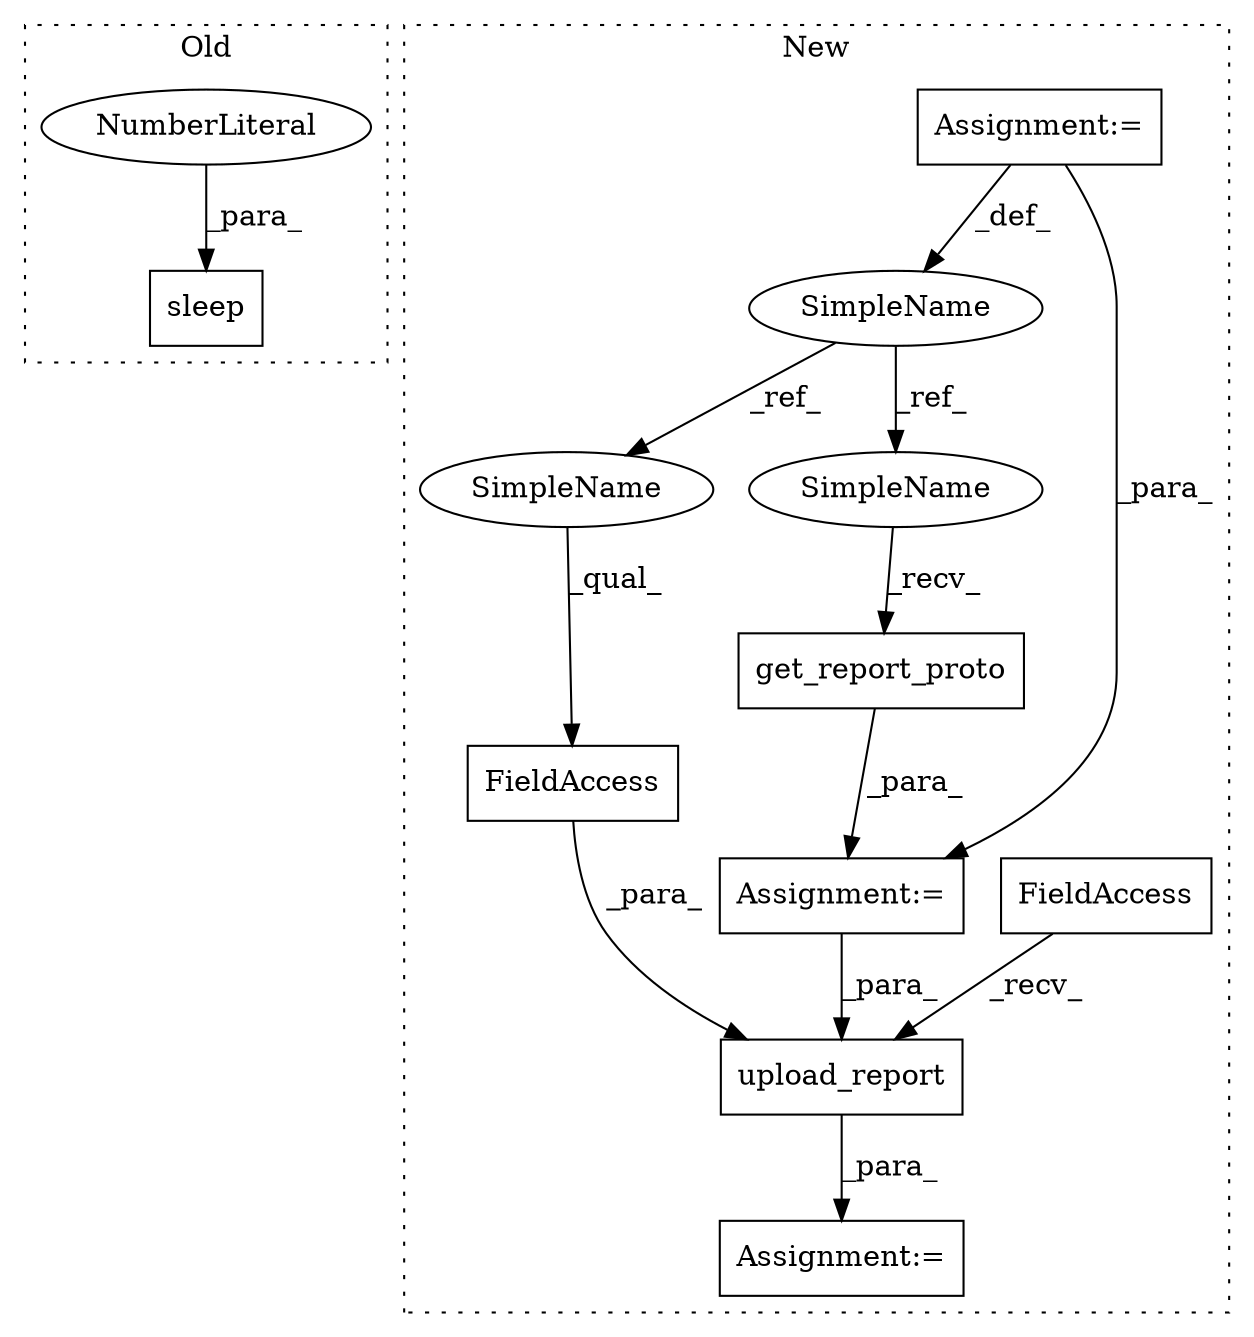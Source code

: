 digraph G {
subgraph cluster0 {
1 [label="sleep" a="32" s="7582,7591" l="6,1" shape="box"];
3 [label="NumberLiteral" a="34" s="7588" l="3" shape="ellipse"];
label = "Old";
style="dotted";
}
subgraph cluster1 {
2 [label="upload_report" a="32" s="7658,7692" l="14,1" shape="box"];
4 [label="FieldAccess" a="22" s="7646" l="11" shape="box"];
5 [label="FieldAccess" a="22" s="7672" l="13" shape="box"];
6 [label="SimpleName" a="42" s="7408" l="10" shape="ellipse"];
7 [label="get_report_proto" a="32" s="7605" l="18" shape="box"];
8 [label="Assignment:=" a="7" s="7593" l="1" shape="box"];
9 [label="Assignment:=" a="7" s="7408" l="10" shape="box"];
10 [label="Assignment:=" a="7" s="7645" l="1" shape="box"];
11 [label="SimpleName" a="42" s="7594" l="10" shape="ellipse"];
12 [label="SimpleName" a="42" s="7672" l="10" shape="ellipse"];
label = "New";
style="dotted";
}
2 -> 10 [label="_para_"];
3 -> 1 [label="_para_"];
4 -> 2 [label="_recv_"];
5 -> 2 [label="_para_"];
6 -> 11 [label="_ref_"];
6 -> 12 [label="_ref_"];
7 -> 8 [label="_para_"];
8 -> 2 [label="_para_"];
9 -> 6 [label="_def_"];
9 -> 8 [label="_para_"];
11 -> 7 [label="_recv_"];
12 -> 5 [label="_qual_"];
}